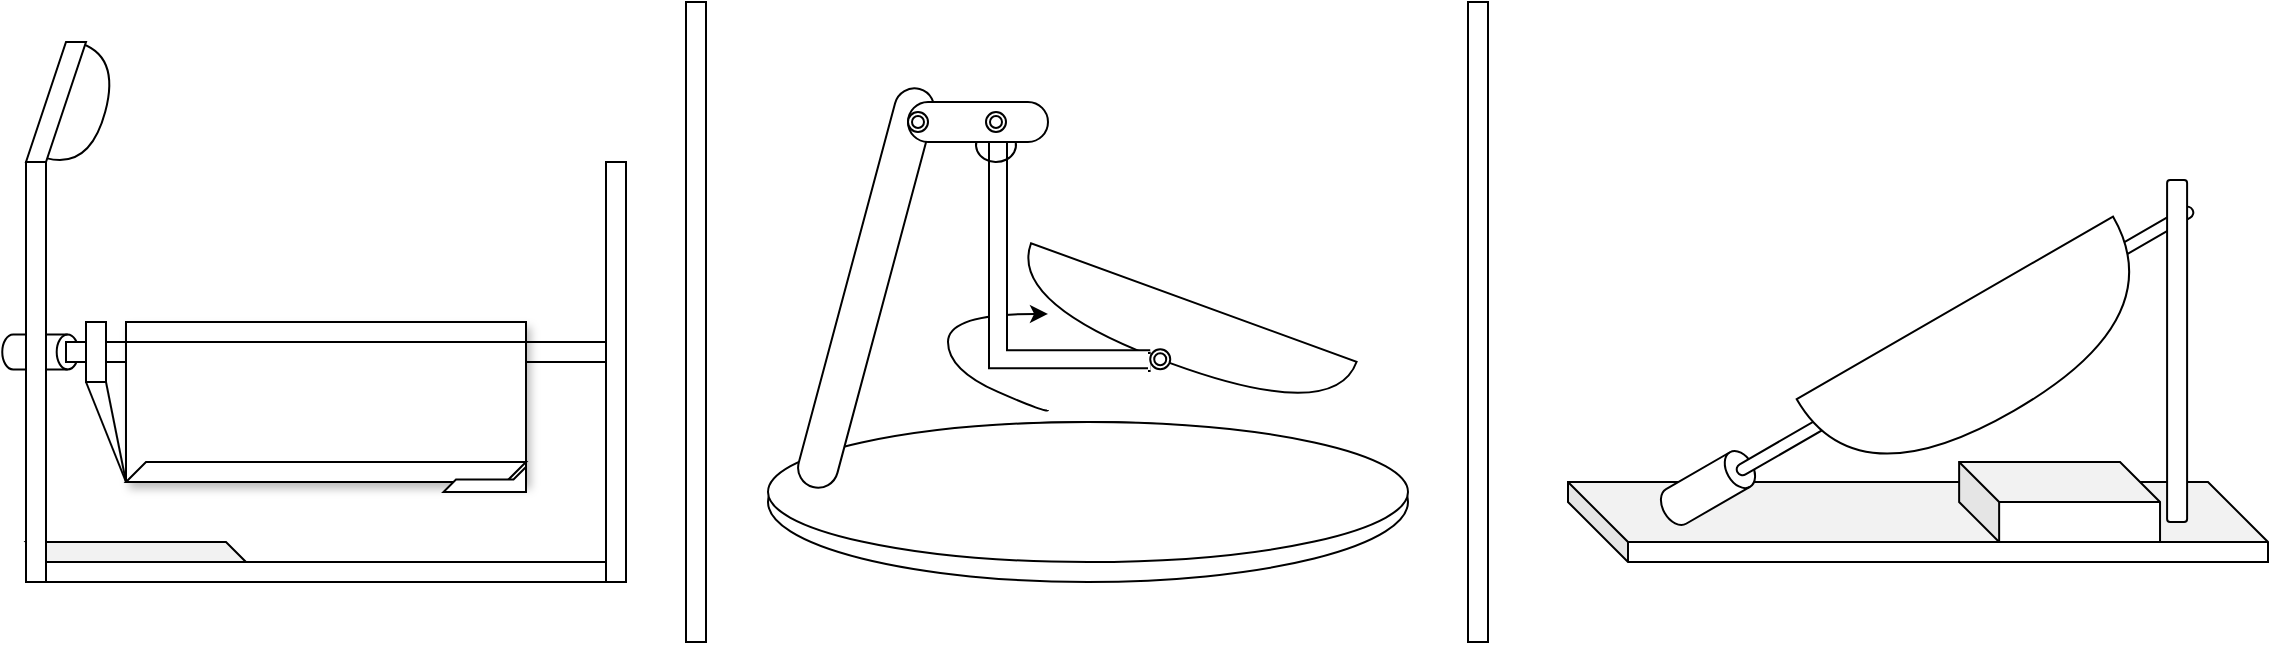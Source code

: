 <mxfile version="21.3.3" type="device">
  <diagram name="Page-1" id="UbNgvHRl37oKhNMCmcEW">
    <mxGraphModel dx="768" dy="1512" grid="1" gridSize="10" guides="1" tooltips="1" connect="1" arrows="1" fold="1" page="1" pageScale="1" pageWidth="827" pageHeight="1169" math="0" shadow="0">
      <root>
        <mxCell id="0" />
        <mxCell id="1" parent="0" />
        <mxCell id="lsiyhuXYmnHMVX7ljGka-59" value="" style="curved=1;endArrow=classic;html=1;rounded=0;" edge="1" parent="1">
          <mxGeometry width="50" height="50" relative="1" as="geometry">
            <mxPoint x="580" y="163.95" as="sourcePoint" />
            <mxPoint x="580" y="115.95" as="targetPoint" />
            <Array as="points">
              <mxPoint x="580" y="165.95" />
              <mxPoint x="530" y="143.95" />
              <mxPoint x="530" y="115.95" />
            </Array>
          </mxGeometry>
        </mxCell>
        <mxCell id="lsiyhuXYmnHMVX7ljGka-18" value="" style="shape=cylinder3;whiteSpace=wrap;html=1;boundedLbl=1;backgroundOutline=1;size=5.452;rotation=90;" vertex="1" parent="1">
          <mxGeometry x="67.44" y="115.95" width="17.5" height="38.12" as="geometry" />
        </mxCell>
        <mxCell id="lsiyhuXYmnHMVX7ljGka-35" value="" style="shape=or;whiteSpace=wrap;html=1;rotation=110;" vertex="1" parent="1">
          <mxGeometry x="631.11" y="38.89" width="32.5" height="173.25" as="geometry" />
        </mxCell>
        <mxCell id="lsiyhuXYmnHMVX7ljGka-37" value="" style="shape=filledEdge;curved=0;rounded=0;fixDash=1;endArrow=none;strokeWidth=10;fillColor=#ffffff;edgeStyle=orthogonalEdgeStyle;html=1;" edge="1" parent="1" source="lsiyhuXYmnHMVX7ljGka-41">
          <mxGeometry width="60" height="40" relative="1" as="geometry">
            <mxPoint x="630" y="140" as="sourcePoint" />
            <mxPoint x="554.0" y="29.49" as="targetPoint" />
            <Array as="points">
              <mxPoint x="555" y="30" />
            </Array>
          </mxGeometry>
        </mxCell>
        <mxCell id="lsiyhuXYmnHMVX7ljGka-4" value="" style="rounded=0;whiteSpace=wrap;html=1;" vertex="1" parent="1">
          <mxGeometry x="89" y="130" width="270" height="10" as="geometry" />
        </mxCell>
        <mxCell id="lsiyhuXYmnHMVX7ljGka-24" value="" style="shape=cube;whiteSpace=wrap;html=1;boundedLbl=1;backgroundOutline=1;darkOpacity=0.05;darkOpacity2=0.1;" vertex="1" parent="1">
          <mxGeometry x="69" y="230" width="120" height="20" as="geometry" />
        </mxCell>
        <mxCell id="lsiyhuXYmnHMVX7ljGka-16" value="" style="shape=or;whiteSpace=wrap;html=1;rotation=15;" vertex="1" parent="1">
          <mxGeometry x="86.41" y="-18" width="22.59" height="60" as="geometry" />
        </mxCell>
        <mxCell id="lsiyhuXYmnHMVX7ljGka-7" value="" style="rounded=0;whiteSpace=wrap;html=1;" vertex="1" parent="1">
          <mxGeometry x="79" y="240" width="280" height="10" as="geometry" />
        </mxCell>
        <mxCell id="lsiyhuXYmnHMVX7ljGka-8" value="" style="rounded=0;whiteSpace=wrap;html=1;" vertex="1" parent="1">
          <mxGeometry x="69" y="40" width="10" height="210" as="geometry" />
        </mxCell>
        <mxCell id="lsiyhuXYmnHMVX7ljGka-9" value="" style="rounded=0;whiteSpace=wrap;html=1;" vertex="1" parent="1">
          <mxGeometry x="359" y="40" width="10" height="210" as="geometry" />
        </mxCell>
        <mxCell id="lsiyhuXYmnHMVX7ljGka-10" value="" style="endArrow=none;html=1;rounded=0;exitX=1;exitY=1;exitDx=0;exitDy=0;entryX=0;entryY=1;entryDx=0;entryDy=0;" edge="1" parent="1" source="lsiyhuXYmnHMVX7ljGka-5" target="lsiyhuXYmnHMVX7ljGka-2">
          <mxGeometry width="50" height="50" relative="1" as="geometry">
            <mxPoint x="179" y="180" as="sourcePoint" />
            <mxPoint x="229" y="130" as="targetPoint" />
          </mxGeometry>
        </mxCell>
        <mxCell id="lsiyhuXYmnHMVX7ljGka-2" value="" style="rounded=0;whiteSpace=wrap;html=1;shadow=1;" vertex="1" parent="1">
          <mxGeometry x="119" y="120" width="200" height="80" as="geometry" />
        </mxCell>
        <mxCell id="lsiyhuXYmnHMVX7ljGka-11" value="" style="rounded=0;whiteSpace=wrap;html=1;" vertex="1" parent="1">
          <mxGeometry x="119" y="120" width="200" height="10" as="geometry" />
        </mxCell>
        <mxCell id="lsiyhuXYmnHMVX7ljGka-12" value="" style="shape=parallelogram;perimeter=parallelogramPerimeter;whiteSpace=wrap;html=1;fixedSize=1;" vertex="1" parent="1">
          <mxGeometry x="69" y="-20" width="30" height="60" as="geometry" />
        </mxCell>
        <mxCell id="lsiyhuXYmnHMVX7ljGka-17" value="" style="endArrow=none;html=1;rounded=0;exitX=0;exitY=1;exitDx=0;exitDy=0;entryX=0;entryY=1;entryDx=0;entryDy=0;" edge="1" parent="1" source="lsiyhuXYmnHMVX7ljGka-2" target="lsiyhuXYmnHMVX7ljGka-5">
          <mxGeometry width="50" height="50" relative="1" as="geometry">
            <mxPoint x="189" y="120" as="sourcePoint" />
            <mxPoint x="239" y="70" as="targetPoint" />
          </mxGeometry>
        </mxCell>
        <mxCell id="lsiyhuXYmnHMVX7ljGka-5" value="" style="rounded=0;whiteSpace=wrap;html=1;" vertex="1" parent="1">
          <mxGeometry x="99" y="120" width="10" height="30" as="geometry" />
        </mxCell>
        <mxCell id="lsiyhuXYmnHMVX7ljGka-21" value="" style="shape=parallelogram;perimeter=parallelogramPerimeter;whiteSpace=wrap;html=1;fixedSize=1;size=10;" vertex="1" parent="1">
          <mxGeometry x="119" y="190" width="200" height="10" as="geometry" />
        </mxCell>
        <mxCell id="lsiyhuXYmnHMVX7ljGka-27" value="" style="verticalLabelPosition=bottom;verticalAlign=top;html=1;shape=mxgraph.basic.frame_corner;dx=7.22;whiteSpace=wrap;rotation=-180;" vertex="1" parent="1">
          <mxGeometry x="277.75" y="192.5" width="41.25" height="12.5" as="geometry" />
        </mxCell>
        <mxCell id="lsiyhuXYmnHMVX7ljGka-28" value="" style="verticalLabelPosition=bottom;verticalAlign=top;html=1;shape=mxgraph.basic.rect;fillColor2=none;strokeWidth=1;size=20;indent=5;" vertex="1" parent="1">
          <mxGeometry x="399" y="-40" width="10" height="320" as="geometry" />
        </mxCell>
        <mxCell id="lsiyhuXYmnHMVX7ljGka-29" value="" style="ellipse;whiteSpace=wrap;html=1;" vertex="1" parent="1">
          <mxGeometry x="440" y="170" width="320" height="80" as="geometry" />
        </mxCell>
        <mxCell id="lsiyhuXYmnHMVX7ljGka-30" value="" style="ellipse;whiteSpace=wrap;html=1;" vertex="1" parent="1">
          <mxGeometry x="440" y="170" width="320" height="70" as="geometry" />
        </mxCell>
        <mxCell id="lsiyhuXYmnHMVX7ljGka-33" value="" style="rounded=1;whiteSpace=wrap;html=1;arcSize=50;rotation=15;" vertex="1" parent="1">
          <mxGeometry x="479.13" y="0.02" width="20" height="206" as="geometry" />
        </mxCell>
        <mxCell id="lsiyhuXYmnHMVX7ljGka-34" value="" style="rounded=1;whiteSpace=wrap;html=1;arcSize=50;" vertex="1" parent="1">
          <mxGeometry x="510" y="10" width="70" height="20" as="geometry" />
        </mxCell>
        <mxCell id="lsiyhuXYmnHMVX7ljGka-42" value="" style="ellipse;shape=doubleEllipse;whiteSpace=wrap;html=1;aspect=fixed;" vertex="1" parent="1">
          <mxGeometry x="549" y="15.0" width="10" height="10" as="geometry" />
        </mxCell>
        <mxCell id="lsiyhuXYmnHMVX7ljGka-43" value="" style="ellipse;shape=doubleEllipse;whiteSpace=wrap;html=1;aspect=fixed;" vertex="1" parent="1">
          <mxGeometry x="510" y="15.0" width="10" height="10" as="geometry" />
        </mxCell>
        <mxCell id="lsiyhuXYmnHMVX7ljGka-48" value="" style="verticalLabelPosition=bottom;verticalAlign=top;html=1;shape=mxgraph.basic.arc;startAngle=0.226;endAngle=0.785;" vertex="1" parent="1">
          <mxGeometry x="544" y="23" width="20" height="17" as="geometry" />
        </mxCell>
        <mxCell id="lsiyhuXYmnHMVX7ljGka-49" value="" style="verticalLabelPosition=bottom;verticalAlign=top;html=1;shape=mxgraph.basic.rect;fillColor2=none;strokeWidth=1;size=20;indent=5;" vertex="1" parent="1">
          <mxGeometry x="790" y="-40" width="10" height="320" as="geometry" />
        </mxCell>
        <mxCell id="lsiyhuXYmnHMVX7ljGka-50" value="" style="shape=cube;whiteSpace=wrap;html=1;boundedLbl=1;backgroundOutline=1;darkOpacity=0.05;darkOpacity2=0.1;size=30;" vertex="1" parent="1">
          <mxGeometry x="840" y="200" width="350" height="40" as="geometry" />
        </mxCell>
        <mxCell id="lsiyhuXYmnHMVX7ljGka-56" value="" style="shape=cylinder3;whiteSpace=wrap;html=1;boundedLbl=1;backgroundOutline=1;size=6.572;rotation=60;" vertex="1" parent="1">
          <mxGeometry x="900" y="178" width="20" height="50" as="geometry" />
        </mxCell>
        <mxCell id="lsiyhuXYmnHMVX7ljGka-51" value="" style="rounded=1;whiteSpace=wrap;html=1;arcSize=50;rotation=60;" vertex="1" parent="1">
          <mxGeometry x="1035.57" y="-1.86" width="5.88" height="262.69" as="geometry" />
        </mxCell>
        <mxCell id="lsiyhuXYmnHMVX7ljGka-52" value="" style="shape=or;whiteSpace=wrap;html=1;rotation=-30;direction=south;" vertex="1" parent="1">
          <mxGeometry x="956.95" y="108.98" width="182.6" height="59.29" as="geometry" />
        </mxCell>
        <mxCell id="lsiyhuXYmnHMVX7ljGka-57" value="" style="shape=cube;whiteSpace=wrap;html=1;boundedLbl=1;backgroundOutline=1;darkOpacity=0.05;darkOpacity2=0.1;size=20;" vertex="1" parent="1">
          <mxGeometry x="1035.57" y="190" width="100.45" height="40" as="geometry" />
        </mxCell>
        <mxCell id="lsiyhuXYmnHMVX7ljGka-55" value="" style="rounded=1;whiteSpace=wrap;html=1;" vertex="1" parent="1">
          <mxGeometry x="1139.55" y="48.98" width="10" height="171.02" as="geometry" />
        </mxCell>
        <mxCell id="lsiyhuXYmnHMVX7ljGka-58" value="" style="shape=filledEdge;curved=0;rounded=0;fixDash=1;endArrow=none;strokeWidth=10;fillColor=#ffffff;edgeStyle=orthogonalEdgeStyle;html=1;" edge="1" parent="1" target="lsiyhuXYmnHMVX7ljGka-41">
          <mxGeometry width="60" height="40" relative="1" as="geometry">
            <mxPoint x="630" y="140" as="sourcePoint" />
            <mxPoint x="554.0" y="29.49" as="targetPoint" />
            <Array as="points">
              <mxPoint x="630" y="140" />
              <mxPoint x="555" y="140" />
            </Array>
          </mxGeometry>
        </mxCell>
        <mxCell id="lsiyhuXYmnHMVX7ljGka-41" value="" style="ellipse;shape=doubleEllipse;whiteSpace=wrap;html=1;aspect=fixed;" vertex="1" parent="1">
          <mxGeometry x="631.11" y="133.62" width="10" height="10" as="geometry" />
        </mxCell>
      </root>
    </mxGraphModel>
  </diagram>
</mxfile>
